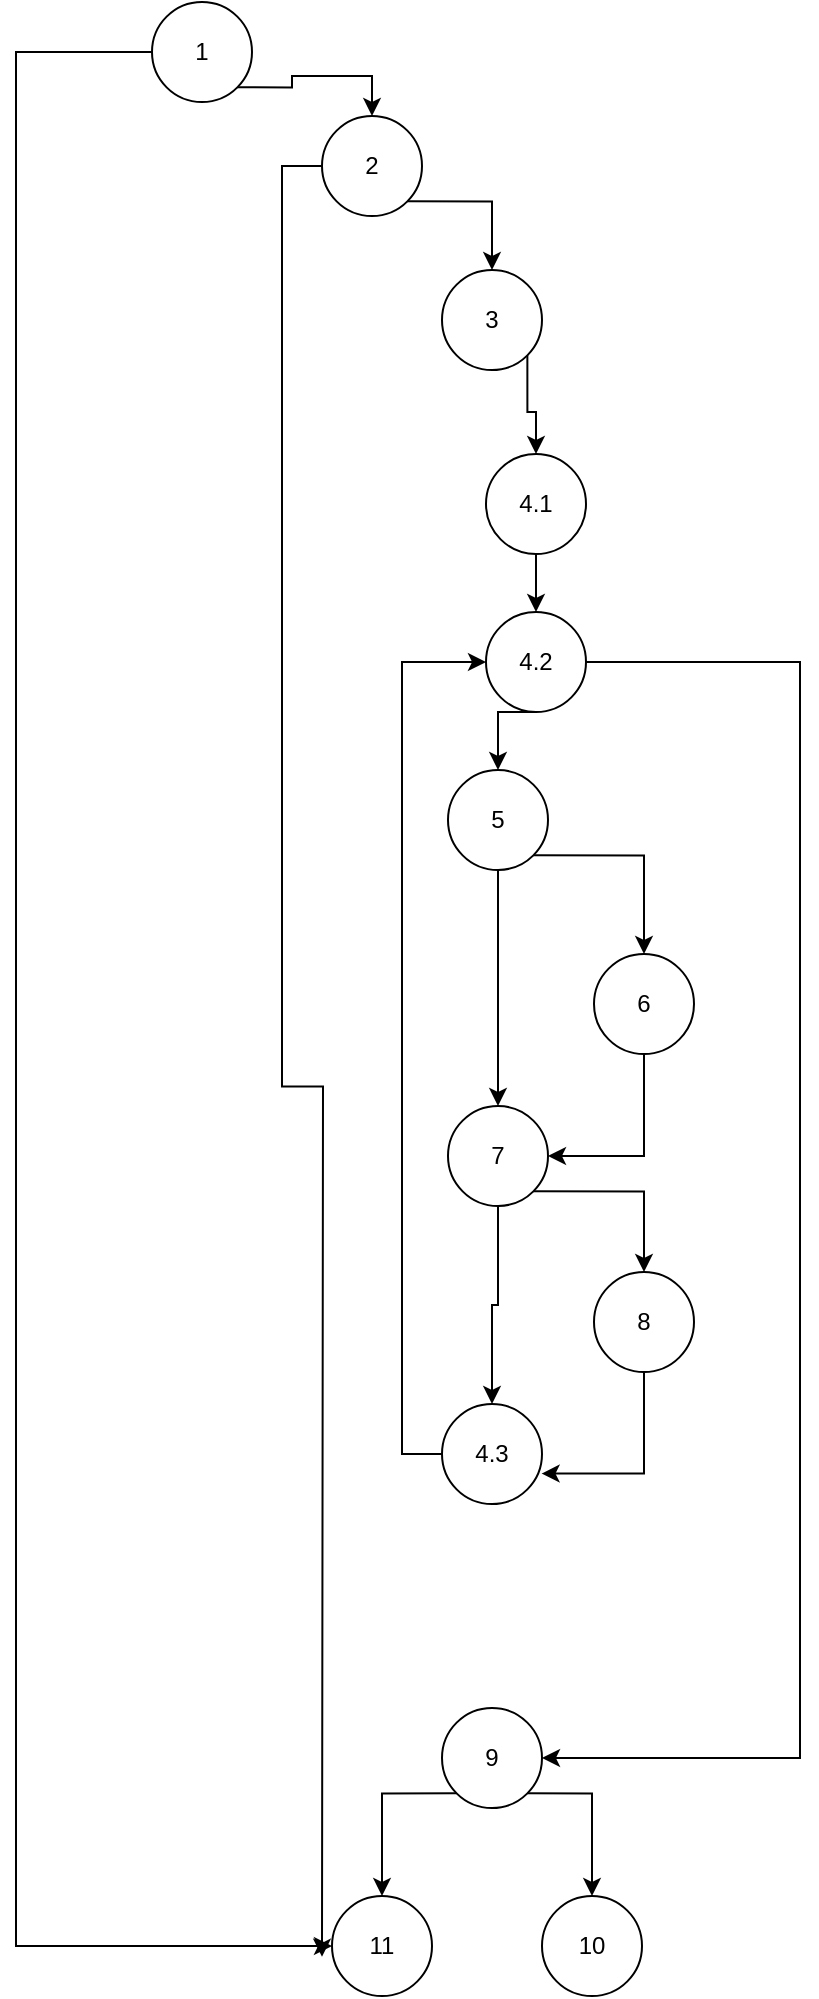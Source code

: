 <mxfile version="13.1.5"><diagram id="6zMRG5eNcofmgH5B1kEI" name="Page-1"><mxGraphModel dx="2076" dy="1176" grid="0" gridSize="10" guides="1" tooltips="1" connect="1" arrows="1" fold="1" page="1" pageScale="1" pageWidth="850" pageHeight="1100" math="0" shadow="0"><root><mxCell id="0"/><mxCell id="1" parent="0"/><mxCell id="FgQrgvlqw4a81FctO8M1-26" style="edgeStyle=orthogonalEdgeStyle;rounded=0;orthogonalLoop=1;jettySize=auto;html=1;exitX=1;exitY=1;exitDx=0;exitDy=0;entryX=0.5;entryY=0;entryDx=0;entryDy=0;" edge="1" parent="1" source="FgQrgvlqw4a81FctO8M1-1" target="FgQrgvlqw4a81FctO8M1-14"><mxGeometry relative="1" as="geometry"/></mxCell><mxCell id="FgQrgvlqw4a81FctO8M1-43" style="edgeStyle=orthogonalEdgeStyle;rounded=0;orthogonalLoop=1;jettySize=auto;html=1;exitX=0;exitY=0.5;exitDx=0;exitDy=0;entryX=0;entryY=0.5;entryDx=0;entryDy=0;" edge="1" parent="1" source="FgQrgvlqw4a81FctO8M1-1" target="FgQrgvlqw4a81FctO8M1-39"><mxGeometry relative="1" as="geometry"><Array as="points"><mxPoint x="332" y="49"/><mxPoint x="332" y="996"/></Array></mxGeometry></mxCell><mxCell id="FgQrgvlqw4a81FctO8M1-1" value="1" style="ellipse;whiteSpace=wrap;html=1;aspect=fixed;" vertex="1" parent="1"><mxGeometry x="400" y="24" width="50" height="50" as="geometry"/></mxCell><mxCell id="FgQrgvlqw4a81FctO8M1-27" style="edgeStyle=orthogonalEdgeStyle;rounded=0;orthogonalLoop=1;jettySize=auto;html=1;exitX=1;exitY=1;exitDx=0;exitDy=0;entryX=0.5;entryY=0;entryDx=0;entryDy=0;" edge="1" parent="1" source="FgQrgvlqw4a81FctO8M1-14" target="FgQrgvlqw4a81FctO8M1-21"><mxGeometry relative="1" as="geometry"/></mxCell><mxCell id="FgQrgvlqw4a81FctO8M1-44" style="edgeStyle=orthogonalEdgeStyle;rounded=0;orthogonalLoop=1;jettySize=auto;html=1;exitX=0;exitY=0.5;exitDx=0;exitDy=0;" edge="1" parent="1" source="FgQrgvlqw4a81FctO8M1-14"><mxGeometry relative="1" as="geometry"><mxPoint x="485" y="1001.4" as="targetPoint"/></mxGeometry></mxCell><mxCell id="FgQrgvlqw4a81FctO8M1-14" value="2" style="ellipse;whiteSpace=wrap;html=1;aspect=fixed;" vertex="1" parent="1"><mxGeometry x="485" y="81" width="50" height="50" as="geometry"/></mxCell><mxCell id="FgQrgvlqw4a81FctO8M1-31" style="edgeStyle=orthogonalEdgeStyle;rounded=0;orthogonalLoop=1;jettySize=auto;html=1;exitX=1;exitY=1;exitDx=0;exitDy=0;" edge="1" parent="1" source="FgQrgvlqw4a81FctO8M1-15" target="FgQrgvlqw4a81FctO8M1-17"><mxGeometry relative="1" as="geometry"/></mxCell><mxCell id="FgQrgvlqw4a81FctO8M1-32" style="edgeStyle=orthogonalEdgeStyle;rounded=0;orthogonalLoop=1;jettySize=auto;html=1;exitX=0.5;exitY=1;exitDx=0;exitDy=0;entryX=0.5;entryY=0;entryDx=0;entryDy=0;" edge="1" parent="1" source="FgQrgvlqw4a81FctO8M1-15" target="FgQrgvlqw4a81FctO8M1-20"><mxGeometry relative="1" as="geometry"/></mxCell><mxCell id="FgQrgvlqw4a81FctO8M1-15" value="5" style="ellipse;whiteSpace=wrap;html=1;aspect=fixed;" vertex="1" parent="1"><mxGeometry x="548" y="408" width="50" height="50" as="geometry"/></mxCell><mxCell id="FgQrgvlqw4a81FctO8M1-37" style="edgeStyle=orthogonalEdgeStyle;rounded=0;orthogonalLoop=1;jettySize=auto;html=1;exitX=0;exitY=0.5;exitDx=0;exitDy=0;entryX=0;entryY=0.5;entryDx=0;entryDy=0;" edge="1" parent="1" source="FgQrgvlqw4a81FctO8M1-16" target="FgQrgvlqw4a81FctO8M1-23"><mxGeometry relative="1" as="geometry"/></mxCell><mxCell id="FgQrgvlqw4a81FctO8M1-16" value="4.3" style="ellipse;whiteSpace=wrap;html=1;aspect=fixed;" vertex="1" parent="1"><mxGeometry x="545" y="725" width="50" height="50" as="geometry"/></mxCell><mxCell id="FgQrgvlqw4a81FctO8M1-33" style="edgeStyle=orthogonalEdgeStyle;rounded=0;orthogonalLoop=1;jettySize=auto;html=1;exitX=0.5;exitY=1;exitDx=0;exitDy=0;entryX=1;entryY=0.5;entryDx=0;entryDy=0;" edge="1" parent="1" source="FgQrgvlqw4a81FctO8M1-17" target="FgQrgvlqw4a81FctO8M1-20"><mxGeometry relative="1" as="geometry"/></mxCell><mxCell id="FgQrgvlqw4a81FctO8M1-17" value="6" style="ellipse;whiteSpace=wrap;html=1;aspect=fixed;" vertex="1" parent="1"><mxGeometry x="621" y="500" width="50" height="50" as="geometry"/></mxCell><mxCell id="FgQrgvlqw4a81FctO8M1-41" style="edgeStyle=orthogonalEdgeStyle;rounded=0;orthogonalLoop=1;jettySize=auto;html=1;exitX=1;exitY=1;exitDx=0;exitDy=0;" edge="1" parent="1" source="FgQrgvlqw4a81FctO8M1-18" target="FgQrgvlqw4a81FctO8M1-40"><mxGeometry relative="1" as="geometry"><Array as="points"><mxPoint x="620" y="920"/></Array></mxGeometry></mxCell><mxCell id="FgQrgvlqw4a81FctO8M1-42" style="edgeStyle=orthogonalEdgeStyle;rounded=0;orthogonalLoop=1;jettySize=auto;html=1;exitX=0;exitY=1;exitDx=0;exitDy=0;entryX=0.5;entryY=0;entryDx=0;entryDy=0;" edge="1" parent="1" source="FgQrgvlqw4a81FctO8M1-18" target="FgQrgvlqw4a81FctO8M1-39"><mxGeometry relative="1" as="geometry"/></mxCell><mxCell id="FgQrgvlqw4a81FctO8M1-18" value="9" style="ellipse;whiteSpace=wrap;html=1;aspect=fixed;" vertex="1" parent="1"><mxGeometry x="545" y="877" width="50" height="50" as="geometry"/></mxCell><mxCell id="FgQrgvlqw4a81FctO8M1-35" style="edgeStyle=orthogonalEdgeStyle;rounded=0;orthogonalLoop=1;jettySize=auto;html=1;exitX=0.5;exitY=1;exitDx=0;exitDy=0;entryX=0.996;entryY=0.696;entryDx=0;entryDy=0;entryPerimeter=0;" edge="1" parent="1" source="FgQrgvlqw4a81FctO8M1-19" target="FgQrgvlqw4a81FctO8M1-16"><mxGeometry relative="1" as="geometry"/></mxCell><mxCell id="FgQrgvlqw4a81FctO8M1-19" value="8" style="ellipse;whiteSpace=wrap;html=1;aspect=fixed;" vertex="1" parent="1"><mxGeometry x="621" y="659" width="50" height="50" as="geometry"/></mxCell><mxCell id="FgQrgvlqw4a81FctO8M1-34" style="edgeStyle=orthogonalEdgeStyle;rounded=0;orthogonalLoop=1;jettySize=auto;html=1;exitX=1;exitY=1;exitDx=0;exitDy=0;entryX=0.5;entryY=0;entryDx=0;entryDy=0;" edge="1" parent="1" source="FgQrgvlqw4a81FctO8M1-20" target="FgQrgvlqw4a81FctO8M1-19"><mxGeometry relative="1" as="geometry"/></mxCell><mxCell id="FgQrgvlqw4a81FctO8M1-36" style="edgeStyle=orthogonalEdgeStyle;rounded=0;orthogonalLoop=1;jettySize=auto;html=1;exitX=0.5;exitY=1;exitDx=0;exitDy=0;" edge="1" parent="1" source="FgQrgvlqw4a81FctO8M1-20" target="FgQrgvlqw4a81FctO8M1-16"><mxGeometry relative="1" as="geometry"/></mxCell><mxCell id="FgQrgvlqw4a81FctO8M1-20" value="7" style="ellipse;whiteSpace=wrap;html=1;aspect=fixed;" vertex="1" parent="1"><mxGeometry x="548" y="576" width="50" height="50" as="geometry"/></mxCell><mxCell id="FgQrgvlqw4a81FctO8M1-28" style="edgeStyle=orthogonalEdgeStyle;rounded=0;orthogonalLoop=1;jettySize=auto;html=1;exitX=1;exitY=1;exitDx=0;exitDy=0;entryX=0.5;entryY=0;entryDx=0;entryDy=0;" edge="1" parent="1" source="FgQrgvlqw4a81FctO8M1-21" target="FgQrgvlqw4a81FctO8M1-22"><mxGeometry relative="1" as="geometry"/></mxCell><mxCell id="FgQrgvlqw4a81FctO8M1-21" value="3" style="ellipse;whiteSpace=wrap;html=1;aspect=fixed;" vertex="1" parent="1"><mxGeometry x="545" y="158" width="50" height="50" as="geometry"/></mxCell><mxCell id="FgQrgvlqw4a81FctO8M1-29" style="edgeStyle=orthogonalEdgeStyle;rounded=0;orthogonalLoop=1;jettySize=auto;html=1;exitX=0.5;exitY=1;exitDx=0;exitDy=0;entryX=0.5;entryY=0;entryDx=0;entryDy=0;" edge="1" parent="1" source="FgQrgvlqw4a81FctO8M1-22" target="FgQrgvlqw4a81FctO8M1-23"><mxGeometry relative="1" as="geometry"/></mxCell><mxCell id="FgQrgvlqw4a81FctO8M1-22" value="4.1" style="ellipse;whiteSpace=wrap;html=1;aspect=fixed;" vertex="1" parent="1"><mxGeometry x="567" y="250" width="50" height="50" as="geometry"/></mxCell><mxCell id="FgQrgvlqw4a81FctO8M1-30" style="edgeStyle=orthogonalEdgeStyle;rounded=0;orthogonalLoop=1;jettySize=auto;html=1;exitX=0.5;exitY=1;exitDx=0;exitDy=0;entryX=0.5;entryY=0;entryDx=0;entryDy=0;" edge="1" parent="1" source="FgQrgvlqw4a81FctO8M1-23" target="FgQrgvlqw4a81FctO8M1-15"><mxGeometry relative="1" as="geometry"/></mxCell><mxCell id="FgQrgvlqw4a81FctO8M1-38" style="edgeStyle=orthogonalEdgeStyle;rounded=0;orthogonalLoop=1;jettySize=auto;html=1;exitX=1;exitY=0.5;exitDx=0;exitDy=0;entryX=1;entryY=0.5;entryDx=0;entryDy=0;" edge="1" parent="1" source="FgQrgvlqw4a81FctO8M1-23" target="FgQrgvlqw4a81FctO8M1-18"><mxGeometry relative="1" as="geometry"><Array as="points"><mxPoint x="724" y="354"/><mxPoint x="724" y="902"/></Array></mxGeometry></mxCell><mxCell id="FgQrgvlqw4a81FctO8M1-23" value="4.2" style="ellipse;whiteSpace=wrap;html=1;aspect=fixed;" vertex="1" parent="1"><mxGeometry x="567" y="329" width="50" height="50" as="geometry"/></mxCell><mxCell id="FgQrgvlqw4a81FctO8M1-39" value="11" style="ellipse;whiteSpace=wrap;html=1;aspect=fixed;" vertex="1" parent="1"><mxGeometry x="490" y="971" width="50" height="50" as="geometry"/></mxCell><mxCell id="FgQrgvlqw4a81FctO8M1-40" value="10" style="ellipse;whiteSpace=wrap;html=1;aspect=fixed;" vertex="1" parent="1"><mxGeometry x="595" y="971" width="50" height="50" as="geometry"/></mxCell></root></mxGraphModel></diagram></mxfile>